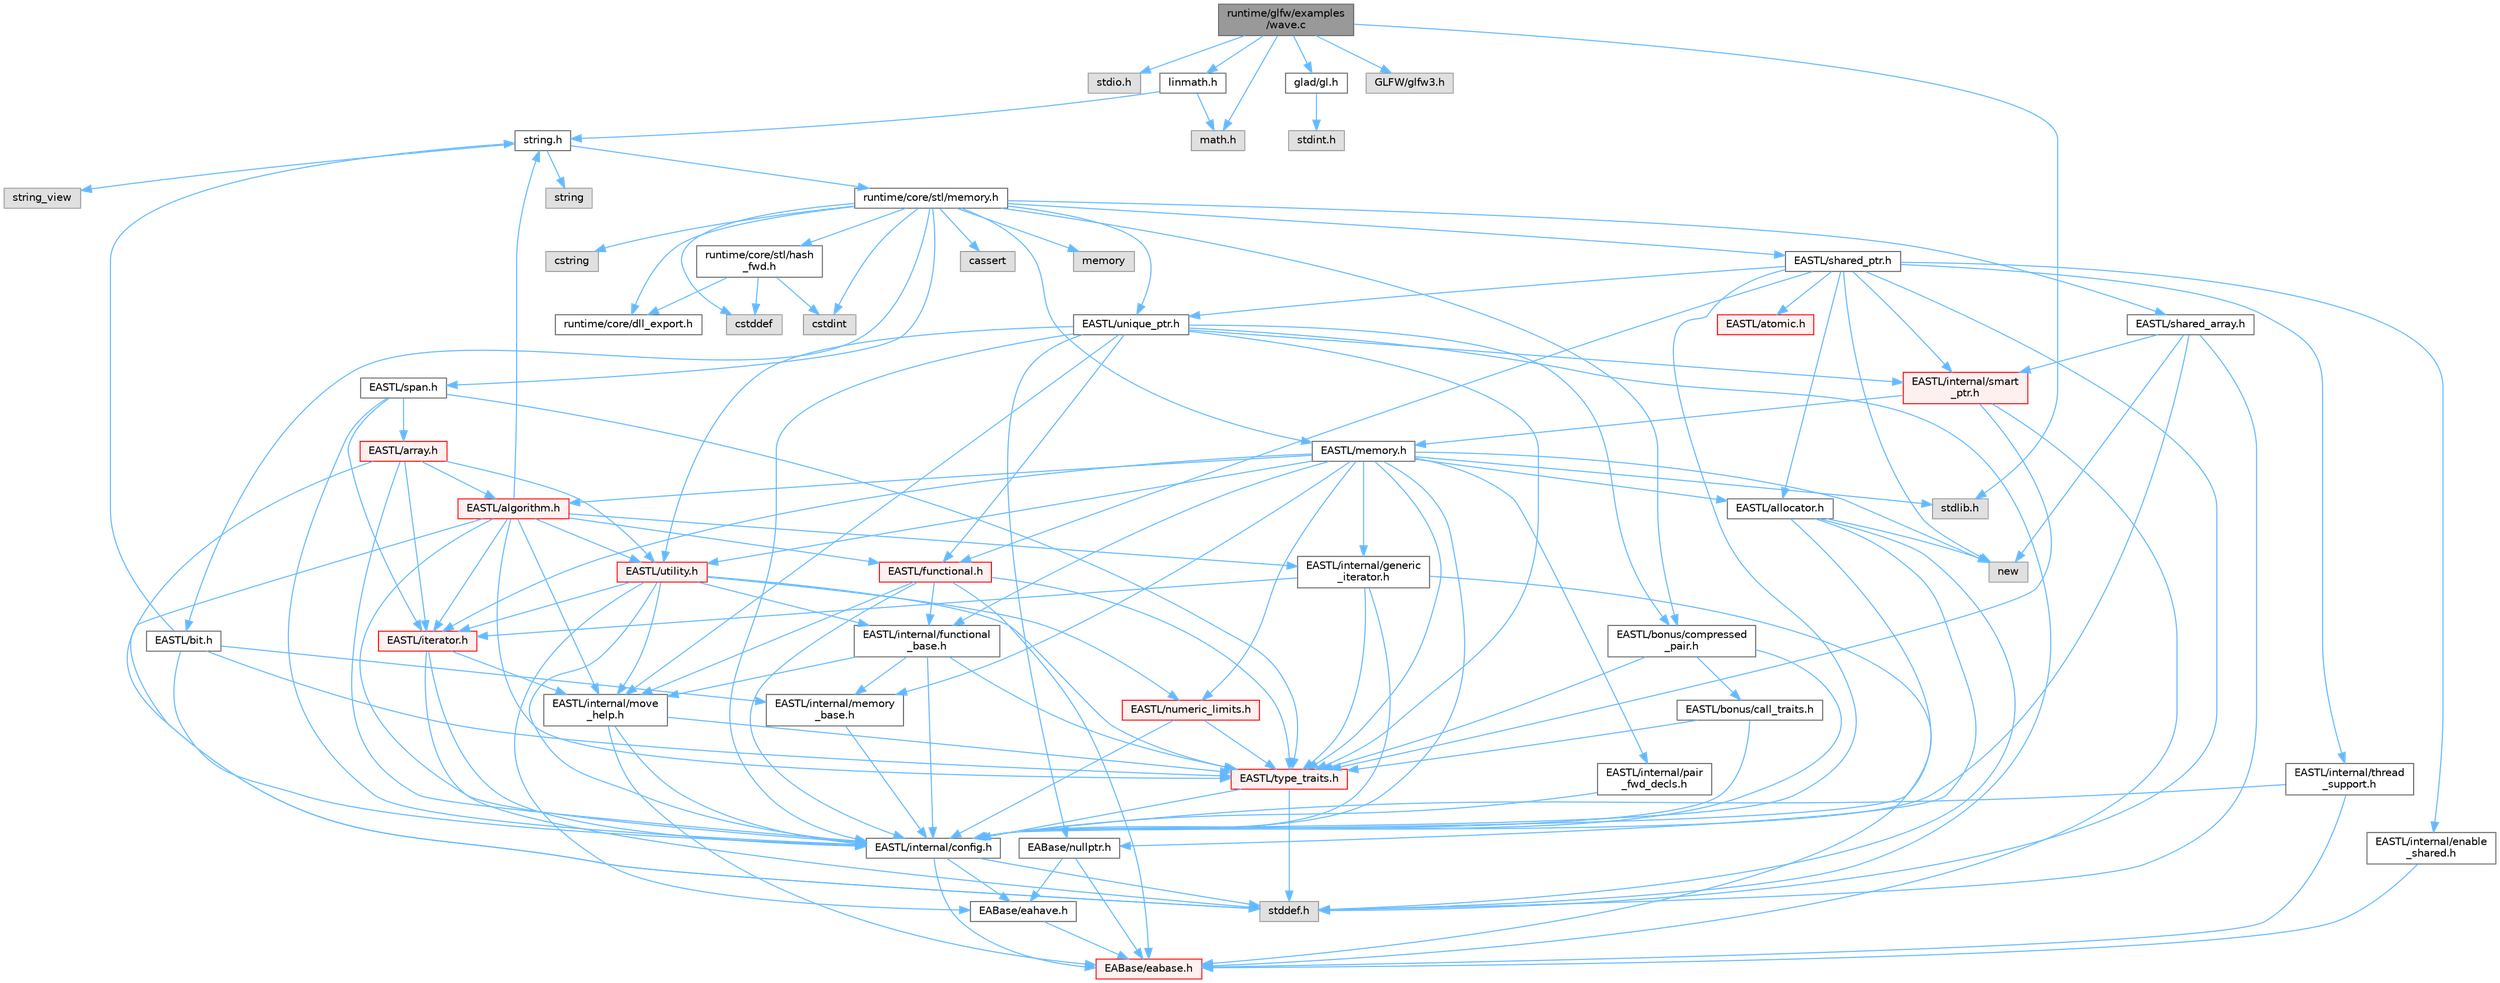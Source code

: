 digraph "runtime/glfw/examples/wave.c"
{
 // LATEX_PDF_SIZE
  bgcolor="transparent";
  edge [fontname=Helvetica,fontsize=10,labelfontname=Helvetica,labelfontsize=10];
  node [fontname=Helvetica,fontsize=10,shape=box,height=0.2,width=0.4];
  Node1 [id="Node000001",label="runtime/glfw/examples\l/wave.c",height=0.2,width=0.4,color="gray40", fillcolor="grey60", style="filled", fontcolor="black",tooltip=" "];
  Node1 -> Node2 [id="edge1_Node000001_Node000002",color="steelblue1",style="solid",tooltip=" "];
  Node2 [id="Node000002",label="stdio.h",height=0.2,width=0.4,color="grey60", fillcolor="#E0E0E0", style="filled",tooltip=" "];
  Node1 -> Node3 [id="edge2_Node000001_Node000003",color="steelblue1",style="solid",tooltip=" "];
  Node3 [id="Node000003",label="stdlib.h",height=0.2,width=0.4,color="grey60", fillcolor="#E0E0E0", style="filled",tooltip=" "];
  Node1 -> Node4 [id="edge3_Node000001_Node000004",color="steelblue1",style="solid",tooltip=" "];
  Node4 [id="Node000004",label="math.h",height=0.2,width=0.4,color="grey60", fillcolor="#E0E0E0", style="filled",tooltip=" "];
  Node1 -> Node5 [id="edge4_Node000001_Node000005",color="steelblue1",style="solid",tooltip=" "];
  Node5 [id="Node000005",label="glad/gl.h",height=0.2,width=0.4,color="grey40", fillcolor="white", style="filled",URL="$gl_8h.html",tooltip=" "];
  Node5 -> Node6 [id="edge5_Node000005_Node000006",color="steelblue1",style="solid",tooltip=" "];
  Node6 [id="Node000006",label="stdint.h",height=0.2,width=0.4,color="grey60", fillcolor="#E0E0E0", style="filled",tooltip=" "];
  Node1 -> Node7 [id="edge6_Node000001_Node000007",color="steelblue1",style="solid",tooltip=" "];
  Node7 [id="Node000007",label="GLFW/glfw3.h",height=0.2,width=0.4,color="grey60", fillcolor="#E0E0E0", style="filled",tooltip=" "];
  Node1 -> Node8 [id="edge7_Node000001_Node000008",color="steelblue1",style="solid",tooltip=" "];
  Node8 [id="Node000008",label="linmath.h",height=0.2,width=0.4,color="grey40", fillcolor="white", style="filled",URL="$linmath_8h.html",tooltip=" "];
  Node8 -> Node9 [id="edge8_Node000008_Node000009",color="steelblue1",style="solid",tooltip=" "];
  Node9 [id="Node000009",label="string.h",height=0.2,width=0.4,color="grey40", fillcolor="white", style="filled",URL="$string_8h.html",tooltip=" "];
  Node9 -> Node10 [id="edge9_Node000009_Node000010",color="steelblue1",style="solid",tooltip=" "];
  Node10 [id="Node000010",label="string",height=0.2,width=0.4,color="grey60", fillcolor="#E0E0E0", style="filled",tooltip=" "];
  Node9 -> Node11 [id="edge10_Node000009_Node000011",color="steelblue1",style="solid",tooltip=" "];
  Node11 [id="Node000011",label="string_view",height=0.2,width=0.4,color="grey60", fillcolor="#E0E0E0", style="filled",tooltip=" "];
  Node9 -> Node12 [id="edge11_Node000009_Node000012",color="steelblue1",style="solid",tooltip=" "];
  Node12 [id="Node000012",label="runtime/core/stl/memory.h",height=0.2,width=0.4,color="grey40", fillcolor="white", style="filled",URL="$core_2stl_2memory_8h.html",tooltip=" "];
  Node12 -> Node13 [id="edge12_Node000012_Node000013",color="steelblue1",style="solid",tooltip=" "];
  Node13 [id="Node000013",label="cstddef",height=0.2,width=0.4,color="grey60", fillcolor="#E0E0E0", style="filled",tooltip=" "];
  Node12 -> Node14 [id="edge13_Node000012_Node000014",color="steelblue1",style="solid",tooltip=" "];
  Node14 [id="Node000014",label="cstdint",height=0.2,width=0.4,color="grey60", fillcolor="#E0E0E0", style="filled",tooltip=" "];
  Node12 -> Node15 [id="edge14_Node000012_Node000015",color="steelblue1",style="solid",tooltip=" "];
  Node15 [id="Node000015",label="cassert",height=0.2,width=0.4,color="grey60", fillcolor="#E0E0E0", style="filled",tooltip=" "];
  Node12 -> Node16 [id="edge15_Node000012_Node000016",color="steelblue1",style="solid",tooltip=" "];
  Node16 [id="Node000016",label="memory",height=0.2,width=0.4,color="grey60", fillcolor="#E0E0E0", style="filled",tooltip=" "];
  Node12 -> Node17 [id="edge16_Node000012_Node000017",color="steelblue1",style="solid",tooltip=" "];
  Node17 [id="Node000017",label="cstring",height=0.2,width=0.4,color="grey60", fillcolor="#E0E0E0", style="filled",tooltip=" "];
  Node12 -> Node18 [id="edge17_Node000012_Node000018",color="steelblue1",style="solid",tooltip=" "];
  Node18 [id="Node000018",label="EASTL/bit.h",height=0.2,width=0.4,color="grey40", fillcolor="white", style="filled",URL="$bit_8h.html",tooltip=" "];
  Node18 -> Node19 [id="edge18_Node000018_Node000019",color="steelblue1",style="solid",tooltip=" "];
  Node19 [id="Node000019",label="EASTL/internal/config.h",height=0.2,width=0.4,color="grey40", fillcolor="white", style="filled",URL="$config_8h.html",tooltip=" "];
  Node19 -> Node20 [id="edge19_Node000019_Node000020",color="steelblue1",style="solid",tooltip=" "];
  Node20 [id="Node000020",label="EABase/eabase.h",height=0.2,width=0.4,color="red", fillcolor="#FFF0F0", style="filled",URL="$eabase_8h.html",tooltip=" "];
  Node19 -> Node26 [id="edge20_Node000019_Node000026",color="steelblue1",style="solid",tooltip=" "];
  Node26 [id="Node000026",label="EABase/eahave.h",height=0.2,width=0.4,color="grey40", fillcolor="white", style="filled",URL="$eahave_8h.html",tooltip=" "];
  Node26 -> Node20 [id="edge21_Node000026_Node000020",color="steelblue1",style="solid",tooltip=" "];
  Node19 -> Node27 [id="edge22_Node000019_Node000027",color="steelblue1",style="solid",tooltip=" "];
  Node27 [id="Node000027",label="stddef.h",height=0.2,width=0.4,color="grey60", fillcolor="#E0E0E0", style="filled",tooltip=" "];
  Node18 -> Node28 [id="edge23_Node000018_Node000028",color="steelblue1",style="solid",tooltip=" "];
  Node28 [id="Node000028",label="EASTL/internal/memory\l_base.h",height=0.2,width=0.4,color="grey40", fillcolor="white", style="filled",URL="$memory__base_8h.html",tooltip=" "];
  Node28 -> Node19 [id="edge24_Node000028_Node000019",color="steelblue1",style="solid",tooltip=" "];
  Node18 -> Node29 [id="edge25_Node000018_Node000029",color="steelblue1",style="solid",tooltip=" "];
  Node29 [id="Node000029",label="EASTL/type_traits.h",height=0.2,width=0.4,color="red", fillcolor="#FFF0F0", style="filled",URL="$_e_a_s_t_l_2include_2_e_a_s_t_l_2type__traits_8h.html",tooltip=" "];
  Node29 -> Node19 [id="edge26_Node000029_Node000019",color="steelblue1",style="solid",tooltip=" "];
  Node29 -> Node27 [id="edge27_Node000029_Node000027",color="steelblue1",style="solid",tooltip=" "];
  Node18 -> Node9 [id="edge28_Node000018_Node000009",color="steelblue1",style="solid",tooltip=" "];
  Node12 -> Node39 [id="edge29_Node000012_Node000039",color="steelblue1",style="solid",tooltip=" "];
  Node39 [id="Node000039",label="EASTL/memory.h",height=0.2,width=0.4,color="grey40", fillcolor="white", style="filled",URL="$_e_a_s_t_l_2include_2_e_a_s_t_l_2memory_8h.html",tooltip=" "];
  Node39 -> Node19 [id="edge30_Node000039_Node000019",color="steelblue1",style="solid",tooltip=" "];
  Node39 -> Node28 [id="edge31_Node000039_Node000028",color="steelblue1",style="solid",tooltip=" "];
  Node39 -> Node40 [id="edge32_Node000039_Node000040",color="steelblue1",style="solid",tooltip=" "];
  Node40 [id="Node000040",label="EASTL/internal/generic\l_iterator.h",height=0.2,width=0.4,color="grey40", fillcolor="white", style="filled",URL="$generic__iterator_8h.html",tooltip=" "];
  Node40 -> Node20 [id="edge33_Node000040_Node000020",color="steelblue1",style="solid",tooltip=" "];
  Node40 -> Node19 [id="edge34_Node000040_Node000019",color="steelblue1",style="solid",tooltip=" "];
  Node40 -> Node41 [id="edge35_Node000040_Node000041",color="steelblue1",style="solid",tooltip=" "];
  Node41 [id="Node000041",label="EASTL/iterator.h",height=0.2,width=0.4,color="red", fillcolor="#FFF0F0", style="filled",URL="$_e_a_s_t_l_2include_2_e_a_s_t_l_2iterator_8h.html",tooltip=" "];
  Node41 -> Node19 [id="edge36_Node000041_Node000019",color="steelblue1",style="solid",tooltip=" "];
  Node41 -> Node42 [id="edge37_Node000041_Node000042",color="steelblue1",style="solid",tooltip=" "];
  Node42 [id="Node000042",label="EASTL/internal/move\l_help.h",height=0.2,width=0.4,color="grey40", fillcolor="white", style="filled",URL="$move__help_8h.html",tooltip=" "];
  Node42 -> Node20 [id="edge38_Node000042_Node000020",color="steelblue1",style="solid",tooltip=" "];
  Node42 -> Node19 [id="edge39_Node000042_Node000019",color="steelblue1",style="solid",tooltip=" "];
  Node42 -> Node29 [id="edge40_Node000042_Node000029",color="steelblue1",style="solid",tooltip=" "];
  Node41 -> Node27 [id="edge41_Node000041_Node000027",color="steelblue1",style="solid",tooltip=" "];
  Node40 -> Node29 [id="edge42_Node000040_Node000029",color="steelblue1",style="solid",tooltip=" "];
  Node39 -> Node44 [id="edge43_Node000039_Node000044",color="steelblue1",style="solid",tooltip=" "];
  Node44 [id="Node000044",label="EASTL/internal/pair\l_fwd_decls.h",height=0.2,width=0.4,color="grey40", fillcolor="white", style="filled",URL="$pair__fwd__decls_8h.html",tooltip=" "];
  Node44 -> Node19 [id="edge44_Node000044_Node000019",color="steelblue1",style="solid",tooltip=" "];
  Node39 -> Node45 [id="edge45_Node000039_Node000045",color="steelblue1",style="solid",tooltip=" "];
  Node45 [id="Node000045",label="EASTL/internal/functional\l_base.h",height=0.2,width=0.4,color="grey40", fillcolor="white", style="filled",URL="$functional__base_8h.html",tooltip=" "];
  Node45 -> Node19 [id="edge46_Node000045_Node000019",color="steelblue1",style="solid",tooltip=" "];
  Node45 -> Node28 [id="edge47_Node000045_Node000028",color="steelblue1",style="solid",tooltip=" "];
  Node45 -> Node42 [id="edge48_Node000045_Node000042",color="steelblue1",style="solid",tooltip=" "];
  Node45 -> Node29 [id="edge49_Node000045_Node000029",color="steelblue1",style="solid",tooltip=" "];
  Node39 -> Node46 [id="edge50_Node000039_Node000046",color="steelblue1",style="solid",tooltip=" "];
  Node46 [id="Node000046",label="EASTL/algorithm.h",height=0.2,width=0.4,color="red", fillcolor="#FFF0F0", style="filled",URL="$_e_a_s_t_l_2include_2_e_a_s_t_l_2algorithm_8h.html",tooltip=" "];
  Node46 -> Node19 [id="edge51_Node000046_Node000019",color="steelblue1",style="solid",tooltip=" "];
  Node46 -> Node29 [id="edge52_Node000046_Node000029",color="steelblue1",style="solid",tooltip=" "];
  Node46 -> Node42 [id="edge53_Node000046_Node000042",color="steelblue1",style="solid",tooltip=" "];
  Node46 -> Node41 [id="edge54_Node000046_Node000041",color="steelblue1",style="solid",tooltip=" "];
  Node46 -> Node49 [id="edge55_Node000046_Node000049",color="steelblue1",style="solid",tooltip=" "];
  Node49 [id="Node000049",label="EASTL/functional.h",height=0.2,width=0.4,color="red", fillcolor="#FFF0F0", style="filled",URL="$_e_a_s_t_l_2include_2_e_a_s_t_l_2functional_8h.html",tooltip=" "];
  Node49 -> Node20 [id="edge56_Node000049_Node000020",color="steelblue1",style="solid",tooltip=" "];
  Node49 -> Node19 [id="edge57_Node000049_Node000019",color="steelblue1",style="solid",tooltip=" "];
  Node49 -> Node42 [id="edge58_Node000049_Node000042",color="steelblue1",style="solid",tooltip=" "];
  Node49 -> Node29 [id="edge59_Node000049_Node000029",color="steelblue1",style="solid",tooltip=" "];
  Node49 -> Node45 [id="edge60_Node000049_Node000045",color="steelblue1",style="solid",tooltip=" "];
  Node46 -> Node56 [id="edge61_Node000046_Node000056",color="steelblue1",style="solid",tooltip=" "];
  Node56 [id="Node000056",label="EASTL/utility.h",height=0.2,width=0.4,color="red", fillcolor="#FFF0F0", style="filled",URL="$_e_a_s_t_l_2include_2_e_a_s_t_l_2utility_8h.html",tooltip=" "];
  Node56 -> Node19 [id="edge62_Node000056_Node000019",color="steelblue1",style="solid",tooltip=" "];
  Node56 -> Node29 [id="edge63_Node000056_Node000029",color="steelblue1",style="solid",tooltip=" "];
  Node56 -> Node41 [id="edge64_Node000056_Node000041",color="steelblue1",style="solid",tooltip=" "];
  Node56 -> Node57 [id="edge65_Node000056_Node000057",color="steelblue1",style="solid",tooltip=" "];
  Node57 [id="Node000057",label="EASTL/numeric_limits.h",height=0.2,width=0.4,color="red", fillcolor="#FFF0F0", style="filled",URL="$numeric__limits_8h.html",tooltip=" "];
  Node57 -> Node19 [id="edge66_Node000057_Node000019",color="steelblue1",style="solid",tooltip=" "];
  Node57 -> Node29 [id="edge67_Node000057_Node000029",color="steelblue1",style="solid",tooltip=" "];
  Node56 -> Node45 [id="edge68_Node000056_Node000045",color="steelblue1",style="solid",tooltip=" "];
  Node56 -> Node42 [id="edge69_Node000056_Node000042",color="steelblue1",style="solid",tooltip=" "];
  Node56 -> Node26 [id="edge70_Node000056_Node000026",color="steelblue1",style="solid",tooltip=" "];
  Node46 -> Node40 [id="edge71_Node000046_Node000040",color="steelblue1",style="solid",tooltip=" "];
  Node46 -> Node27 [id="edge72_Node000046_Node000027",color="steelblue1",style="solid",tooltip=" "];
  Node46 -> Node9 [id="edge73_Node000046_Node000009",color="steelblue1",style="solid",tooltip=" "];
  Node39 -> Node29 [id="edge74_Node000039_Node000029",color="steelblue1",style="solid",tooltip=" "];
  Node39 -> Node53 [id="edge75_Node000039_Node000053",color="steelblue1",style="solid",tooltip=" "];
  Node53 [id="Node000053",label="EASTL/allocator.h",height=0.2,width=0.4,color="grey40", fillcolor="white", style="filled",URL="$allocator_8h.html",tooltip=" "];
  Node53 -> Node19 [id="edge76_Node000053_Node000019",color="steelblue1",style="solid",tooltip=" "];
  Node53 -> Node31 [id="edge77_Node000053_Node000031",color="steelblue1",style="solid",tooltip=" "];
  Node31 [id="Node000031",label="EABase/nullptr.h",height=0.2,width=0.4,color="grey40", fillcolor="white", style="filled",URL="$nullptr_8h.html",tooltip=" "];
  Node31 -> Node20 [id="edge78_Node000031_Node000020",color="steelblue1",style="solid",tooltip=" "];
  Node31 -> Node26 [id="edge79_Node000031_Node000026",color="steelblue1",style="solid",tooltip=" "];
  Node53 -> Node27 [id="edge80_Node000053_Node000027",color="steelblue1",style="solid",tooltip=" "];
  Node53 -> Node54 [id="edge81_Node000053_Node000054",color="steelblue1",style="solid",tooltip=" "];
  Node54 [id="Node000054",label="new",height=0.2,width=0.4,color="grey60", fillcolor="#E0E0E0", style="filled",tooltip=" "];
  Node39 -> Node41 [id="edge82_Node000039_Node000041",color="steelblue1",style="solid",tooltip=" "];
  Node39 -> Node56 [id="edge83_Node000039_Node000056",color="steelblue1",style="solid",tooltip=" "];
  Node39 -> Node57 [id="edge84_Node000039_Node000057",color="steelblue1",style="solid",tooltip=" "];
  Node39 -> Node3 [id="edge85_Node000039_Node000003",color="steelblue1",style="solid",tooltip=" "];
  Node39 -> Node54 [id="edge86_Node000039_Node000054",color="steelblue1",style="solid",tooltip=" "];
  Node12 -> Node66 [id="edge87_Node000012_Node000066",color="steelblue1",style="solid",tooltip=" "];
  Node66 [id="Node000066",label="EASTL/shared_array.h",height=0.2,width=0.4,color="grey40", fillcolor="white", style="filled",URL="$shared__array_8h.html",tooltip=" "];
  Node66 -> Node19 [id="edge88_Node000066_Node000019",color="steelblue1",style="solid",tooltip=" "];
  Node66 -> Node67 [id="edge89_Node000066_Node000067",color="steelblue1",style="solid",tooltip=" "];
  Node67 [id="Node000067",label="EASTL/internal/smart\l_ptr.h",height=0.2,width=0.4,color="red", fillcolor="#FFF0F0", style="filled",URL="$smart__ptr_8h.html",tooltip=" "];
  Node67 -> Node20 [id="edge90_Node000067_Node000020",color="steelblue1",style="solid",tooltip=" "];
  Node67 -> Node39 [id="edge91_Node000067_Node000039",color="steelblue1",style="solid",tooltip=" "];
  Node67 -> Node29 [id="edge92_Node000067_Node000029",color="steelblue1",style="solid",tooltip=" "];
  Node66 -> Node54 [id="edge93_Node000066_Node000054",color="steelblue1",style="solid",tooltip=" "];
  Node66 -> Node27 [id="edge94_Node000066_Node000027",color="steelblue1",style="solid",tooltip=" "];
  Node12 -> Node69 [id="edge95_Node000012_Node000069",color="steelblue1",style="solid",tooltip=" "];
  Node69 [id="Node000069",label="EASTL/unique_ptr.h",height=0.2,width=0.4,color="grey40", fillcolor="white", style="filled",URL="$unique__ptr_8h.html",tooltip=" "];
  Node69 -> Node31 [id="edge96_Node000069_Node000031",color="steelblue1",style="solid",tooltip=" "];
  Node69 -> Node70 [id="edge97_Node000069_Node000070",color="steelblue1",style="solid",tooltip=" "];
  Node70 [id="Node000070",label="EASTL/bonus/compressed\l_pair.h",height=0.2,width=0.4,color="grey40", fillcolor="white", style="filled",URL="$compressed__pair_8h.html",tooltip=" "];
  Node70 -> Node19 [id="edge98_Node000070_Node000019",color="steelblue1",style="solid",tooltip=" "];
  Node70 -> Node29 [id="edge99_Node000070_Node000029",color="steelblue1",style="solid",tooltip=" "];
  Node70 -> Node71 [id="edge100_Node000070_Node000071",color="steelblue1",style="solid",tooltip=" "];
  Node71 [id="Node000071",label="EASTL/bonus/call_traits.h",height=0.2,width=0.4,color="grey40", fillcolor="white", style="filled",URL="$call__traits_8h.html",tooltip=" "];
  Node71 -> Node19 [id="edge101_Node000071_Node000019",color="steelblue1",style="solid",tooltip=" "];
  Node71 -> Node29 [id="edge102_Node000071_Node000029",color="steelblue1",style="solid",tooltip=" "];
  Node69 -> Node49 [id="edge103_Node000069_Node000049",color="steelblue1",style="solid",tooltip=" "];
  Node69 -> Node19 [id="edge104_Node000069_Node000019",color="steelblue1",style="solid",tooltip=" "];
  Node69 -> Node42 [id="edge105_Node000069_Node000042",color="steelblue1",style="solid",tooltip=" "];
  Node69 -> Node67 [id="edge106_Node000069_Node000067",color="steelblue1",style="solid",tooltip=" "];
  Node69 -> Node29 [id="edge107_Node000069_Node000029",color="steelblue1",style="solid",tooltip=" "];
  Node69 -> Node56 [id="edge108_Node000069_Node000056",color="steelblue1",style="solid",tooltip=" "];
  Node69 -> Node27 [id="edge109_Node000069_Node000027",color="steelblue1",style="solid",tooltip=" "];
  Node12 -> Node72 [id="edge110_Node000012_Node000072",color="steelblue1",style="solid",tooltip=" "];
  Node72 [id="Node000072",label="EASTL/shared_ptr.h",height=0.2,width=0.4,color="grey40", fillcolor="white", style="filled",URL="$shared__ptr_8h.html",tooltip=" "];
  Node72 -> Node19 [id="edge111_Node000072_Node000019",color="steelblue1",style="solid",tooltip=" "];
  Node72 -> Node67 [id="edge112_Node000072_Node000067",color="steelblue1",style="solid",tooltip=" "];
  Node72 -> Node73 [id="edge113_Node000072_Node000073",color="steelblue1",style="solid",tooltip=" "];
  Node73 [id="Node000073",label="EASTL/internal/thread\l_support.h",height=0.2,width=0.4,color="grey40", fillcolor="white", style="filled",URL="$thread__support_8h.html",tooltip=" "];
  Node73 -> Node20 [id="edge114_Node000073_Node000020",color="steelblue1",style="solid",tooltip=" "];
  Node73 -> Node19 [id="edge115_Node000073_Node000019",color="steelblue1",style="solid",tooltip=" "];
  Node72 -> Node69 [id="edge116_Node000072_Node000069",color="steelblue1",style="solid",tooltip=" "];
  Node72 -> Node49 [id="edge117_Node000072_Node000049",color="steelblue1",style="solid",tooltip=" "];
  Node72 -> Node53 [id="edge118_Node000072_Node000053",color="steelblue1",style="solid",tooltip=" "];
  Node72 -> Node74 [id="edge119_Node000072_Node000074",color="steelblue1",style="solid",tooltip=" "];
  Node74 [id="Node000074",label="EASTL/atomic.h",height=0.2,width=0.4,color="red", fillcolor="#FFF0F0", style="filled",URL="$_e_a_s_t_l_2include_2_e_a_s_t_l_2atomic_8h.html",tooltip=" "];
  Node72 -> Node54 [id="edge120_Node000072_Node000054",color="steelblue1",style="solid",tooltip=" "];
  Node72 -> Node27 [id="edge121_Node000072_Node000027",color="steelblue1",style="solid",tooltip=" "];
  Node72 -> Node151 [id="edge122_Node000072_Node000151",color="steelblue1",style="solid",tooltip=" "];
  Node151 [id="Node000151",label="EASTL/internal/enable\l_shared.h",height=0.2,width=0.4,color="grey40", fillcolor="white", style="filled",URL="$enable__shared_8h.html",tooltip=" "];
  Node151 -> Node20 [id="edge123_Node000151_Node000020",color="steelblue1",style="solid",tooltip=" "];
  Node12 -> Node152 [id="edge124_Node000012_Node000152",color="steelblue1",style="solid",tooltip=" "];
  Node152 [id="Node000152",label="EASTL/span.h",height=0.2,width=0.4,color="grey40", fillcolor="white", style="filled",URL="$span_8h.html",tooltip=" "];
  Node152 -> Node19 [id="edge125_Node000152_Node000019",color="steelblue1",style="solid",tooltip=" "];
  Node152 -> Node29 [id="edge126_Node000152_Node000029",color="steelblue1",style="solid",tooltip=" "];
  Node152 -> Node41 [id="edge127_Node000152_Node000041",color="steelblue1",style="solid",tooltip=" "];
  Node152 -> Node153 [id="edge128_Node000152_Node000153",color="steelblue1",style="solid",tooltip=" "];
  Node153 [id="Node000153",label="EASTL/array.h",height=0.2,width=0.4,color="red", fillcolor="#FFF0F0", style="filled",URL="$array_8h.html",tooltip=" "];
  Node153 -> Node19 [id="edge129_Node000153_Node000019",color="steelblue1",style="solid",tooltip=" "];
  Node153 -> Node41 [id="edge130_Node000153_Node000041",color="steelblue1",style="solid",tooltip=" "];
  Node153 -> Node46 [id="edge131_Node000153_Node000046",color="steelblue1",style="solid",tooltip=" "];
  Node153 -> Node56 [id="edge132_Node000153_Node000056",color="steelblue1",style="solid",tooltip=" "];
  Node153 -> Node27 [id="edge133_Node000153_Node000027",color="steelblue1",style="solid",tooltip=" "];
  Node12 -> Node70 [id="edge134_Node000012_Node000070",color="steelblue1",style="solid",tooltip=" "];
  Node12 -> Node155 [id="edge135_Node000012_Node000155",color="steelblue1",style="solid",tooltip=" "];
  Node155 [id="Node000155",label="runtime/core/dll_export.h",height=0.2,width=0.4,color="grey40", fillcolor="white", style="filled",URL="$dll__export_8h.html",tooltip=" "];
  Node12 -> Node156 [id="edge136_Node000012_Node000156",color="steelblue1",style="solid",tooltip=" "];
  Node156 [id="Node000156",label="runtime/core/stl/hash\l_fwd.h",height=0.2,width=0.4,color="grey40", fillcolor="white", style="filled",URL="$hash__fwd_8h.html",tooltip=" "];
  Node156 -> Node13 [id="edge137_Node000156_Node000013",color="steelblue1",style="solid",tooltip=" "];
  Node156 -> Node14 [id="edge138_Node000156_Node000014",color="steelblue1",style="solid",tooltip=" "];
  Node156 -> Node155 [id="edge139_Node000156_Node000155",color="steelblue1",style="solid",tooltip=" "];
  Node8 -> Node4 [id="edge140_Node000008_Node000004",color="steelblue1",style="solid",tooltip=" "];
}
